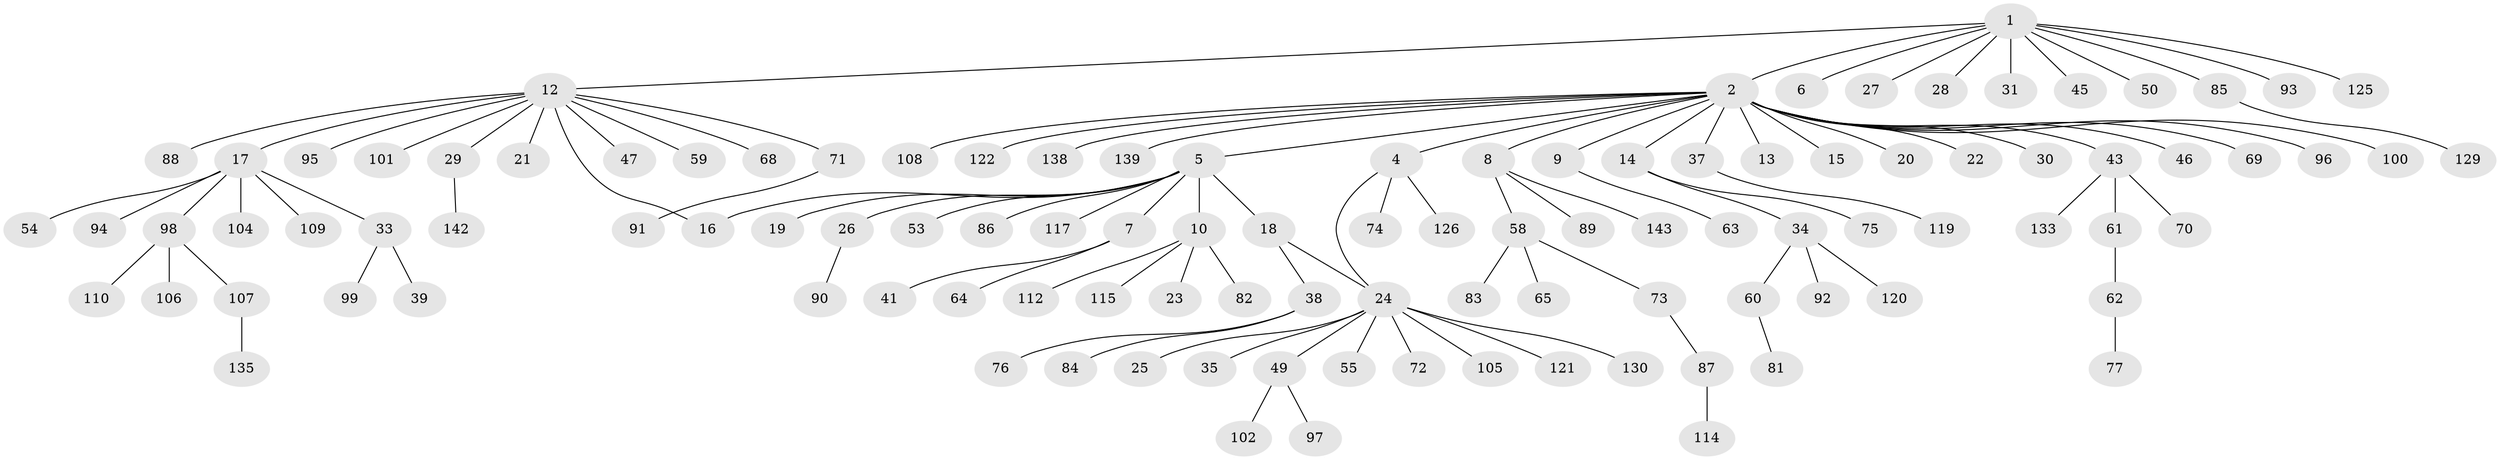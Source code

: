 // Generated by graph-tools (version 1.1) at 2025/23/03/03/25 07:23:52]
// undirected, 110 vertices, 111 edges
graph export_dot {
graph [start="1"]
  node [color=gray90,style=filled];
  1 [super="+134"];
  2 [super="+3"];
  4 [super="+57"];
  5 [super="+66"];
  6 [super="+79"];
  7 [super="+32"];
  8 [super="+42"];
  9 [super="+144"];
  10 [super="+11"];
  12 [super="+67"];
  13;
  14;
  15;
  16;
  17 [super="+44"];
  18 [super="+40"];
  19 [super="+132"];
  20;
  21;
  22;
  23;
  24 [super="+123"];
  25;
  26 [super="+131"];
  27;
  28;
  29 [super="+56"];
  30;
  31 [super="+51"];
  33 [super="+36"];
  34 [super="+48"];
  35;
  37;
  38 [super="+52"];
  39;
  41 [super="+140"];
  43 [super="+127"];
  45;
  46;
  47 [super="+113"];
  49 [super="+78"];
  50;
  53 [super="+137"];
  54 [super="+118"];
  55;
  58 [super="+80"];
  59;
  60;
  61;
  62;
  63;
  64;
  65;
  68 [super="+141"];
  69 [super="+124"];
  70;
  71;
  72;
  73;
  74;
  75;
  76;
  77;
  81;
  82;
  83;
  84;
  85;
  86;
  87 [super="+116"];
  88 [super="+111"];
  89;
  90;
  91;
  92;
  93;
  94;
  95;
  96;
  97;
  98;
  99;
  100;
  101;
  102 [super="+103"];
  104;
  105 [super="+128"];
  106;
  107 [super="+136"];
  108;
  109;
  110;
  112;
  114;
  115;
  117;
  119;
  120;
  121;
  122;
  125;
  126;
  129;
  130;
  133;
  135;
  138;
  139;
  142;
  143;
  1 -- 2;
  1 -- 6;
  1 -- 12;
  1 -- 27;
  1 -- 28;
  1 -- 31;
  1 -- 45;
  1 -- 50;
  1 -- 85;
  1 -- 93;
  1 -- 125;
  2 -- 4;
  2 -- 5;
  2 -- 8;
  2 -- 9;
  2 -- 14;
  2 -- 15;
  2 -- 20;
  2 -- 22;
  2 -- 30;
  2 -- 37;
  2 -- 43;
  2 -- 46;
  2 -- 69;
  2 -- 96;
  2 -- 108;
  2 -- 122;
  2 -- 138;
  2 -- 139;
  2 -- 100;
  2 -- 13;
  4 -- 74;
  4 -- 24;
  4 -- 126;
  5 -- 7;
  5 -- 10;
  5 -- 16;
  5 -- 18;
  5 -- 19;
  5 -- 26;
  5 -- 53;
  5 -- 86;
  5 -- 117;
  7 -- 41;
  7 -- 64;
  8 -- 58;
  8 -- 143;
  8 -- 89;
  9 -- 63;
  10 -- 82;
  10 -- 112;
  10 -- 115;
  10 -- 23;
  12 -- 16;
  12 -- 17;
  12 -- 21;
  12 -- 29;
  12 -- 47;
  12 -- 59;
  12 -- 68;
  12 -- 71;
  12 -- 88;
  12 -- 95;
  12 -- 101;
  14 -- 34;
  14 -- 75;
  17 -- 33;
  17 -- 54;
  17 -- 98;
  17 -- 104;
  17 -- 109;
  17 -- 94;
  18 -- 24;
  18 -- 38;
  24 -- 25;
  24 -- 35;
  24 -- 49;
  24 -- 55;
  24 -- 72;
  24 -- 105;
  24 -- 121;
  24 -- 130;
  26 -- 90;
  29 -- 142;
  33 -- 39;
  33 -- 99;
  34 -- 120;
  34 -- 60;
  34 -- 92;
  37 -- 119;
  38 -- 84;
  38 -- 76;
  43 -- 61;
  43 -- 70;
  43 -- 133;
  49 -- 102;
  49 -- 97;
  58 -- 65;
  58 -- 73;
  58 -- 83;
  60 -- 81;
  61 -- 62;
  62 -- 77;
  71 -- 91;
  73 -- 87;
  85 -- 129;
  87 -- 114;
  98 -- 106;
  98 -- 107;
  98 -- 110;
  107 -- 135;
}
